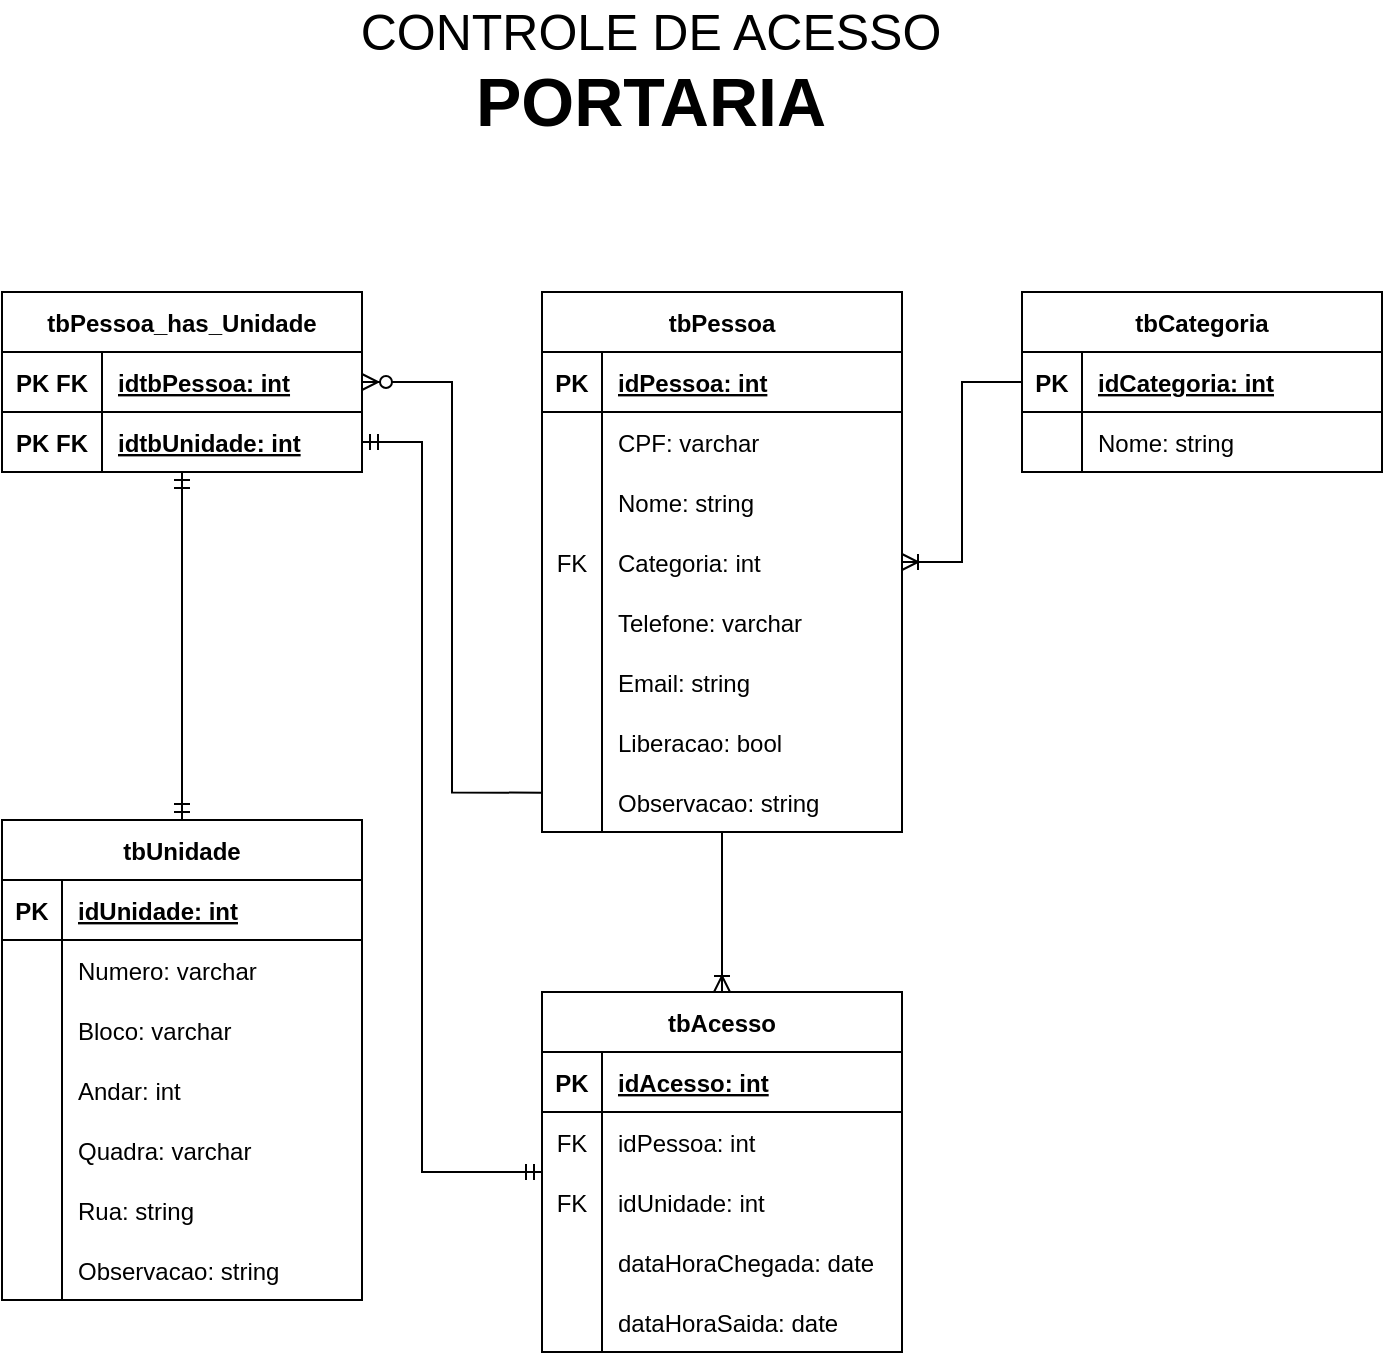 <mxfile version="17.5.0"><diagram id="QqvzTT7_As1qWLfqP-zI" name="Page-1"><mxGraphModel dx="1354" dy="735" grid="1" gridSize="10" guides="1" tooltips="1" connect="1" arrows="1" fold="1" page="1" pageScale="1" pageWidth="827" pageHeight="1169" math="0" shadow="0"><root><mxCell id="0"/><mxCell id="1" parent="0"/><mxCell id="xi8iKp92litRZ_I5tyQ1-2" value="tbPessoa" style="shape=table;startSize=30;container=1;collapsible=1;childLayout=tableLayout;fixedRows=1;rowLines=0;fontStyle=1;align=center;resizeLast=1;" vertex="1" parent="1"><mxGeometry x="360" y="190" width="180" height="270" as="geometry"><mxRectangle x="80" y="70" width="90" height="30" as="alternateBounds"/></mxGeometry></mxCell><mxCell id="xi8iKp92litRZ_I5tyQ1-3" value="" style="shape=tableRow;horizontal=0;startSize=0;swimlaneHead=0;swimlaneBody=0;fillColor=none;collapsible=0;dropTarget=0;points=[[0,0.5],[1,0.5]];portConstraint=eastwest;top=0;left=0;right=0;bottom=1;" vertex="1" parent="xi8iKp92litRZ_I5tyQ1-2"><mxGeometry y="30" width="180" height="30" as="geometry"/></mxCell><mxCell id="xi8iKp92litRZ_I5tyQ1-4" value="PK" style="shape=partialRectangle;connectable=0;fillColor=none;top=0;left=0;bottom=0;right=0;fontStyle=1;overflow=hidden;" vertex="1" parent="xi8iKp92litRZ_I5tyQ1-3"><mxGeometry width="30" height="30" as="geometry"><mxRectangle width="30" height="30" as="alternateBounds"/></mxGeometry></mxCell><mxCell id="xi8iKp92litRZ_I5tyQ1-5" value="idPessoa: int" style="shape=partialRectangle;connectable=0;fillColor=none;top=0;left=0;bottom=0;right=0;align=left;spacingLeft=6;fontStyle=5;overflow=hidden;" vertex="1" parent="xi8iKp92litRZ_I5tyQ1-3"><mxGeometry x="30" width="150" height="30" as="geometry"><mxRectangle width="150" height="30" as="alternateBounds"/></mxGeometry></mxCell><mxCell id="xi8iKp92litRZ_I5tyQ1-6" value="" style="shape=tableRow;horizontal=0;startSize=0;swimlaneHead=0;swimlaneBody=0;fillColor=none;collapsible=0;dropTarget=0;points=[[0,0.5],[1,0.5]];portConstraint=eastwest;top=0;left=0;right=0;bottom=0;" vertex="1" parent="xi8iKp92litRZ_I5tyQ1-2"><mxGeometry y="60" width="180" height="30" as="geometry"/></mxCell><mxCell id="xi8iKp92litRZ_I5tyQ1-7" value="" style="shape=partialRectangle;connectable=0;fillColor=none;top=0;left=0;bottom=0;right=0;editable=1;overflow=hidden;" vertex="1" parent="xi8iKp92litRZ_I5tyQ1-6"><mxGeometry width="30" height="30" as="geometry"><mxRectangle width="30" height="30" as="alternateBounds"/></mxGeometry></mxCell><mxCell id="xi8iKp92litRZ_I5tyQ1-8" value="CPF: varchar" style="shape=partialRectangle;connectable=0;fillColor=none;top=0;left=0;bottom=0;right=0;align=left;spacingLeft=6;overflow=hidden;" vertex="1" parent="xi8iKp92litRZ_I5tyQ1-6"><mxGeometry x="30" width="150" height="30" as="geometry"><mxRectangle width="150" height="30" as="alternateBounds"/></mxGeometry></mxCell><mxCell id="xi8iKp92litRZ_I5tyQ1-9" value="" style="shape=tableRow;horizontal=0;startSize=0;swimlaneHead=0;swimlaneBody=0;fillColor=none;collapsible=0;dropTarget=0;points=[[0,0.5],[1,0.5]];portConstraint=eastwest;top=0;left=0;right=0;bottom=0;" vertex="1" parent="xi8iKp92litRZ_I5tyQ1-2"><mxGeometry y="90" width="180" height="30" as="geometry"/></mxCell><mxCell id="xi8iKp92litRZ_I5tyQ1-10" value="" style="shape=partialRectangle;connectable=0;fillColor=none;top=0;left=0;bottom=0;right=0;editable=1;overflow=hidden;" vertex="1" parent="xi8iKp92litRZ_I5tyQ1-9"><mxGeometry width="30" height="30" as="geometry"><mxRectangle width="30" height="30" as="alternateBounds"/></mxGeometry></mxCell><mxCell id="xi8iKp92litRZ_I5tyQ1-11" value="Nome: string" style="shape=partialRectangle;connectable=0;fillColor=none;top=0;left=0;bottom=0;right=0;align=left;spacingLeft=6;overflow=hidden;" vertex="1" parent="xi8iKp92litRZ_I5tyQ1-9"><mxGeometry x="30" width="150" height="30" as="geometry"><mxRectangle width="150" height="30" as="alternateBounds"/></mxGeometry></mxCell><mxCell id="xi8iKp92litRZ_I5tyQ1-12" value="" style="shape=tableRow;horizontal=0;startSize=0;swimlaneHead=0;swimlaneBody=0;fillColor=none;collapsible=0;dropTarget=0;points=[[0,0.5],[1,0.5]];portConstraint=eastwest;top=0;left=0;right=0;bottom=0;" vertex="1" parent="xi8iKp92litRZ_I5tyQ1-2"><mxGeometry y="120" width="180" height="30" as="geometry"/></mxCell><mxCell id="xi8iKp92litRZ_I5tyQ1-13" value="FK" style="shape=partialRectangle;connectable=0;fillColor=none;top=0;left=0;bottom=0;right=0;editable=1;overflow=hidden;" vertex="1" parent="xi8iKp92litRZ_I5tyQ1-12"><mxGeometry width="30" height="30" as="geometry"><mxRectangle width="30" height="30" as="alternateBounds"/></mxGeometry></mxCell><mxCell id="xi8iKp92litRZ_I5tyQ1-14" value="Categoria: int" style="shape=partialRectangle;connectable=0;fillColor=none;top=0;left=0;bottom=0;right=0;align=left;spacingLeft=6;overflow=hidden;" vertex="1" parent="xi8iKp92litRZ_I5tyQ1-12"><mxGeometry x="30" width="150" height="30" as="geometry"><mxRectangle width="150" height="30" as="alternateBounds"/></mxGeometry></mxCell><mxCell id="xi8iKp92litRZ_I5tyQ1-15" value="" style="shape=tableRow;horizontal=0;startSize=0;swimlaneHead=0;swimlaneBody=0;fillColor=none;collapsible=0;dropTarget=0;points=[[0,0.5],[1,0.5]];portConstraint=eastwest;top=0;left=0;right=0;bottom=0;" vertex="1" parent="xi8iKp92litRZ_I5tyQ1-2"><mxGeometry y="150" width="180" height="30" as="geometry"/></mxCell><mxCell id="xi8iKp92litRZ_I5tyQ1-16" value="" style="shape=partialRectangle;connectable=0;fillColor=none;top=0;left=0;bottom=0;right=0;editable=1;overflow=hidden;" vertex="1" parent="xi8iKp92litRZ_I5tyQ1-15"><mxGeometry width="30" height="30" as="geometry"><mxRectangle width="30" height="30" as="alternateBounds"/></mxGeometry></mxCell><mxCell id="xi8iKp92litRZ_I5tyQ1-17" value="Telefone: varchar" style="shape=partialRectangle;connectable=0;fillColor=none;top=0;left=0;bottom=0;right=0;align=left;spacingLeft=6;overflow=hidden;" vertex="1" parent="xi8iKp92litRZ_I5tyQ1-15"><mxGeometry x="30" width="150" height="30" as="geometry"><mxRectangle width="150" height="30" as="alternateBounds"/></mxGeometry></mxCell><mxCell id="xi8iKp92litRZ_I5tyQ1-18" value="" style="shape=tableRow;horizontal=0;startSize=0;swimlaneHead=0;swimlaneBody=0;fillColor=none;collapsible=0;dropTarget=0;points=[[0,0.5],[1,0.5]];portConstraint=eastwest;top=0;left=0;right=0;bottom=0;" vertex="1" parent="xi8iKp92litRZ_I5tyQ1-2"><mxGeometry y="180" width="180" height="30" as="geometry"/></mxCell><mxCell id="xi8iKp92litRZ_I5tyQ1-19" value="" style="shape=partialRectangle;connectable=0;fillColor=none;top=0;left=0;bottom=0;right=0;editable=1;overflow=hidden;" vertex="1" parent="xi8iKp92litRZ_I5tyQ1-18"><mxGeometry width="30" height="30" as="geometry"><mxRectangle width="30" height="30" as="alternateBounds"/></mxGeometry></mxCell><mxCell id="xi8iKp92litRZ_I5tyQ1-20" value="Email: string" style="shape=partialRectangle;connectable=0;fillColor=none;top=0;left=0;bottom=0;right=0;align=left;spacingLeft=6;overflow=hidden;" vertex="1" parent="xi8iKp92litRZ_I5tyQ1-18"><mxGeometry x="30" width="150" height="30" as="geometry"><mxRectangle width="150" height="30" as="alternateBounds"/></mxGeometry></mxCell><mxCell id="xi8iKp92litRZ_I5tyQ1-21" value="" style="shape=tableRow;horizontal=0;startSize=0;swimlaneHead=0;swimlaneBody=0;fillColor=none;collapsible=0;dropTarget=0;points=[[0,0.5],[1,0.5]];portConstraint=eastwest;top=0;left=0;right=0;bottom=0;" vertex="1" parent="xi8iKp92litRZ_I5tyQ1-2"><mxGeometry y="210" width="180" height="30" as="geometry"/></mxCell><mxCell id="xi8iKp92litRZ_I5tyQ1-22" value="" style="shape=partialRectangle;connectable=0;fillColor=none;top=0;left=0;bottom=0;right=0;editable=1;overflow=hidden;" vertex="1" parent="xi8iKp92litRZ_I5tyQ1-21"><mxGeometry width="30" height="30" as="geometry"><mxRectangle width="30" height="30" as="alternateBounds"/></mxGeometry></mxCell><mxCell id="xi8iKp92litRZ_I5tyQ1-23" value="Liberacao: bool" style="shape=partialRectangle;connectable=0;fillColor=none;top=0;left=0;bottom=0;right=0;align=left;spacingLeft=6;overflow=hidden;" vertex="1" parent="xi8iKp92litRZ_I5tyQ1-21"><mxGeometry x="30" width="150" height="30" as="geometry"><mxRectangle width="150" height="30" as="alternateBounds"/></mxGeometry></mxCell><mxCell id="xi8iKp92litRZ_I5tyQ1-24" value="" style="shape=tableRow;horizontal=0;startSize=0;swimlaneHead=0;swimlaneBody=0;fillColor=none;collapsible=0;dropTarget=0;points=[[0,0.5],[1,0.5]];portConstraint=eastwest;top=0;left=0;right=0;bottom=0;" vertex="1" parent="xi8iKp92litRZ_I5tyQ1-2"><mxGeometry y="240" width="180" height="30" as="geometry"/></mxCell><mxCell id="xi8iKp92litRZ_I5tyQ1-25" value="" style="shape=partialRectangle;connectable=0;fillColor=none;top=0;left=0;bottom=0;right=0;editable=1;overflow=hidden;" vertex="1" parent="xi8iKp92litRZ_I5tyQ1-24"><mxGeometry width="30" height="30" as="geometry"><mxRectangle width="30" height="30" as="alternateBounds"/></mxGeometry></mxCell><mxCell id="xi8iKp92litRZ_I5tyQ1-26" value="Observacao: string" style="shape=partialRectangle;connectable=0;fillColor=none;top=0;left=0;bottom=0;right=0;align=left;spacingLeft=6;overflow=hidden;" vertex="1" parent="xi8iKp92litRZ_I5tyQ1-24"><mxGeometry x="30" width="150" height="30" as="geometry"><mxRectangle width="150" height="30" as="alternateBounds"/></mxGeometry></mxCell><mxCell id="xi8iKp92litRZ_I5tyQ1-30" value="tbUnidade" style="shape=table;startSize=30;container=1;collapsible=1;childLayout=tableLayout;fixedRows=1;rowLines=0;fontStyle=1;align=center;resizeLast=1;" vertex="1" parent="1"><mxGeometry x="90" y="454" width="180" height="240" as="geometry"><mxRectangle x="80" y="70" width="90" height="30" as="alternateBounds"/></mxGeometry></mxCell><mxCell id="xi8iKp92litRZ_I5tyQ1-31" value="" style="shape=tableRow;horizontal=0;startSize=0;swimlaneHead=0;swimlaneBody=0;fillColor=none;collapsible=0;dropTarget=0;points=[[0,0.5],[1,0.5]];portConstraint=eastwest;top=0;left=0;right=0;bottom=1;" vertex="1" parent="xi8iKp92litRZ_I5tyQ1-30"><mxGeometry y="30" width="180" height="30" as="geometry"/></mxCell><mxCell id="xi8iKp92litRZ_I5tyQ1-32" value="PK" style="shape=partialRectangle;connectable=0;fillColor=none;top=0;left=0;bottom=0;right=0;fontStyle=1;overflow=hidden;" vertex="1" parent="xi8iKp92litRZ_I5tyQ1-31"><mxGeometry width="30" height="30" as="geometry"><mxRectangle width="30" height="30" as="alternateBounds"/></mxGeometry></mxCell><mxCell id="xi8iKp92litRZ_I5tyQ1-33" value="idUnidade: int" style="shape=partialRectangle;connectable=0;fillColor=none;top=0;left=0;bottom=0;right=0;align=left;spacingLeft=6;fontStyle=5;overflow=hidden;" vertex="1" parent="xi8iKp92litRZ_I5tyQ1-31"><mxGeometry x="30" width="150" height="30" as="geometry"><mxRectangle width="150" height="30" as="alternateBounds"/></mxGeometry></mxCell><mxCell id="xi8iKp92litRZ_I5tyQ1-34" value="" style="shape=tableRow;horizontal=0;startSize=0;swimlaneHead=0;swimlaneBody=0;fillColor=none;collapsible=0;dropTarget=0;points=[[0,0.5],[1,0.5]];portConstraint=eastwest;top=0;left=0;right=0;bottom=0;" vertex="1" parent="xi8iKp92litRZ_I5tyQ1-30"><mxGeometry y="60" width="180" height="30" as="geometry"/></mxCell><mxCell id="xi8iKp92litRZ_I5tyQ1-35" value="" style="shape=partialRectangle;connectable=0;fillColor=none;top=0;left=0;bottom=0;right=0;editable=1;overflow=hidden;" vertex="1" parent="xi8iKp92litRZ_I5tyQ1-34"><mxGeometry width="30" height="30" as="geometry"><mxRectangle width="30" height="30" as="alternateBounds"/></mxGeometry></mxCell><mxCell id="xi8iKp92litRZ_I5tyQ1-36" value="Numero: varchar" style="shape=partialRectangle;connectable=0;fillColor=none;top=0;left=0;bottom=0;right=0;align=left;spacingLeft=6;overflow=hidden;" vertex="1" parent="xi8iKp92litRZ_I5tyQ1-34"><mxGeometry x="30" width="150" height="30" as="geometry"><mxRectangle width="150" height="30" as="alternateBounds"/></mxGeometry></mxCell><mxCell id="xi8iKp92litRZ_I5tyQ1-37" value="" style="shape=tableRow;horizontal=0;startSize=0;swimlaneHead=0;swimlaneBody=0;fillColor=none;collapsible=0;dropTarget=0;points=[[0,0.5],[1,0.5]];portConstraint=eastwest;top=0;left=0;right=0;bottom=0;" vertex="1" parent="xi8iKp92litRZ_I5tyQ1-30"><mxGeometry y="90" width="180" height="30" as="geometry"/></mxCell><mxCell id="xi8iKp92litRZ_I5tyQ1-38" value="" style="shape=partialRectangle;connectable=0;fillColor=none;top=0;left=0;bottom=0;right=0;editable=1;overflow=hidden;" vertex="1" parent="xi8iKp92litRZ_I5tyQ1-37"><mxGeometry width="30" height="30" as="geometry"><mxRectangle width="30" height="30" as="alternateBounds"/></mxGeometry></mxCell><mxCell id="xi8iKp92litRZ_I5tyQ1-39" value="Bloco: varchar" style="shape=partialRectangle;connectable=0;fillColor=none;top=0;left=0;bottom=0;right=0;align=left;spacingLeft=6;overflow=hidden;" vertex="1" parent="xi8iKp92litRZ_I5tyQ1-37"><mxGeometry x="30" width="150" height="30" as="geometry"><mxRectangle width="150" height="30" as="alternateBounds"/></mxGeometry></mxCell><mxCell id="xi8iKp92litRZ_I5tyQ1-40" value="" style="shape=tableRow;horizontal=0;startSize=0;swimlaneHead=0;swimlaneBody=0;fillColor=none;collapsible=0;dropTarget=0;points=[[0,0.5],[1,0.5]];portConstraint=eastwest;top=0;left=0;right=0;bottom=0;" vertex="1" parent="xi8iKp92litRZ_I5tyQ1-30"><mxGeometry y="120" width="180" height="30" as="geometry"/></mxCell><mxCell id="xi8iKp92litRZ_I5tyQ1-41" value="" style="shape=partialRectangle;connectable=0;fillColor=none;top=0;left=0;bottom=0;right=0;editable=1;overflow=hidden;" vertex="1" parent="xi8iKp92litRZ_I5tyQ1-40"><mxGeometry width="30" height="30" as="geometry"><mxRectangle width="30" height="30" as="alternateBounds"/></mxGeometry></mxCell><mxCell id="xi8iKp92litRZ_I5tyQ1-42" value="Andar: int" style="shape=partialRectangle;connectable=0;fillColor=none;top=0;left=0;bottom=0;right=0;align=left;spacingLeft=6;overflow=hidden;" vertex="1" parent="xi8iKp92litRZ_I5tyQ1-40"><mxGeometry x="30" width="150" height="30" as="geometry"><mxRectangle width="150" height="30" as="alternateBounds"/></mxGeometry></mxCell><mxCell id="xi8iKp92litRZ_I5tyQ1-43" value="" style="shape=tableRow;horizontal=0;startSize=0;swimlaneHead=0;swimlaneBody=0;fillColor=none;collapsible=0;dropTarget=0;points=[[0,0.5],[1,0.5]];portConstraint=eastwest;top=0;left=0;right=0;bottom=0;" vertex="1" parent="xi8iKp92litRZ_I5tyQ1-30"><mxGeometry y="150" width="180" height="30" as="geometry"/></mxCell><mxCell id="xi8iKp92litRZ_I5tyQ1-44" value="" style="shape=partialRectangle;connectable=0;fillColor=none;top=0;left=0;bottom=0;right=0;editable=1;overflow=hidden;" vertex="1" parent="xi8iKp92litRZ_I5tyQ1-43"><mxGeometry width="30" height="30" as="geometry"><mxRectangle width="30" height="30" as="alternateBounds"/></mxGeometry></mxCell><mxCell id="xi8iKp92litRZ_I5tyQ1-45" value="Quadra: varchar" style="shape=partialRectangle;connectable=0;fillColor=none;top=0;left=0;bottom=0;right=0;align=left;spacingLeft=6;overflow=hidden;" vertex="1" parent="xi8iKp92litRZ_I5tyQ1-43"><mxGeometry x="30" width="150" height="30" as="geometry"><mxRectangle width="150" height="30" as="alternateBounds"/></mxGeometry></mxCell><mxCell id="xi8iKp92litRZ_I5tyQ1-46" value="" style="shape=tableRow;horizontal=0;startSize=0;swimlaneHead=0;swimlaneBody=0;fillColor=none;collapsible=0;dropTarget=0;points=[[0,0.5],[1,0.5]];portConstraint=eastwest;top=0;left=0;right=0;bottom=0;" vertex="1" parent="xi8iKp92litRZ_I5tyQ1-30"><mxGeometry y="180" width="180" height="30" as="geometry"/></mxCell><mxCell id="xi8iKp92litRZ_I5tyQ1-47" value="" style="shape=partialRectangle;connectable=0;fillColor=none;top=0;left=0;bottom=0;right=0;editable=1;overflow=hidden;" vertex="1" parent="xi8iKp92litRZ_I5tyQ1-46"><mxGeometry width="30" height="30" as="geometry"><mxRectangle width="30" height="30" as="alternateBounds"/></mxGeometry></mxCell><mxCell id="xi8iKp92litRZ_I5tyQ1-48" value="Rua: string    " style="shape=partialRectangle;connectable=0;fillColor=none;top=0;left=0;bottom=0;right=0;align=left;spacingLeft=6;overflow=hidden;" vertex="1" parent="xi8iKp92litRZ_I5tyQ1-46"><mxGeometry x="30" width="150" height="30" as="geometry"><mxRectangle width="150" height="30" as="alternateBounds"/></mxGeometry></mxCell><mxCell id="xi8iKp92litRZ_I5tyQ1-49" value="" style="shape=tableRow;horizontal=0;startSize=0;swimlaneHead=0;swimlaneBody=0;fillColor=none;collapsible=0;dropTarget=0;points=[[0,0.5],[1,0.5]];portConstraint=eastwest;top=0;left=0;right=0;bottom=0;" vertex="1" parent="xi8iKp92litRZ_I5tyQ1-30"><mxGeometry y="210" width="180" height="30" as="geometry"/></mxCell><mxCell id="xi8iKp92litRZ_I5tyQ1-50" value="" style="shape=partialRectangle;connectable=0;fillColor=none;top=0;left=0;bottom=0;right=0;editable=1;overflow=hidden;" vertex="1" parent="xi8iKp92litRZ_I5tyQ1-49"><mxGeometry width="30" height="30" as="geometry"><mxRectangle width="30" height="30" as="alternateBounds"/></mxGeometry></mxCell><mxCell id="xi8iKp92litRZ_I5tyQ1-51" value="Observacao: string" style="shape=partialRectangle;connectable=0;fillColor=none;top=0;left=0;bottom=0;right=0;align=left;spacingLeft=6;overflow=hidden;" vertex="1" parent="xi8iKp92litRZ_I5tyQ1-49"><mxGeometry x="30" width="150" height="30" as="geometry"><mxRectangle width="150" height="30" as="alternateBounds"/></mxGeometry></mxCell><mxCell id="xi8iKp92litRZ_I5tyQ1-56" value="tbPessoa_has_Unidade" style="shape=table;startSize=30;container=1;collapsible=1;childLayout=tableLayout;fixedRows=1;rowLines=0;fontStyle=1;align=center;resizeLast=1;" vertex="1" parent="1"><mxGeometry x="90" y="190" width="180" height="90" as="geometry"><mxRectangle x="80" y="70" width="90" height="30" as="alternateBounds"/></mxGeometry></mxCell><mxCell id="xi8iKp92litRZ_I5tyQ1-57" value="" style="shape=tableRow;horizontal=0;startSize=0;swimlaneHead=0;swimlaneBody=0;fillColor=none;collapsible=0;dropTarget=0;points=[[0,0.5],[1,0.5]];portConstraint=eastwest;top=0;left=0;right=0;bottom=1;" vertex="1" parent="xi8iKp92litRZ_I5tyQ1-56"><mxGeometry y="30" width="180" height="30" as="geometry"/></mxCell><mxCell id="xi8iKp92litRZ_I5tyQ1-58" value="PK FK" style="shape=partialRectangle;connectable=0;fillColor=none;top=0;left=0;bottom=0;right=0;fontStyle=1;overflow=hidden;" vertex="1" parent="xi8iKp92litRZ_I5tyQ1-57"><mxGeometry width="50" height="30" as="geometry"><mxRectangle width="50" height="30" as="alternateBounds"/></mxGeometry></mxCell><mxCell id="xi8iKp92litRZ_I5tyQ1-59" value="idtbPessoa: int" style="shape=partialRectangle;connectable=0;fillColor=none;top=0;left=0;bottom=0;right=0;align=left;spacingLeft=6;fontStyle=5;overflow=hidden;" vertex="1" parent="xi8iKp92litRZ_I5tyQ1-57"><mxGeometry x="50" width="130" height="30" as="geometry"><mxRectangle width="130" height="30" as="alternateBounds"/></mxGeometry></mxCell><mxCell id="xi8iKp92litRZ_I5tyQ1-82" value="" style="shape=tableRow;horizontal=0;startSize=0;swimlaneHead=0;swimlaneBody=0;fillColor=none;collapsible=0;dropTarget=0;points=[[0,0.5],[1,0.5]];portConstraint=eastwest;top=0;left=0;right=0;bottom=1;" vertex="1" parent="xi8iKp92litRZ_I5tyQ1-56"><mxGeometry y="60" width="180" height="30" as="geometry"/></mxCell><mxCell id="xi8iKp92litRZ_I5tyQ1-83" value="PK FK" style="shape=partialRectangle;connectable=0;fillColor=none;top=0;left=0;bottom=0;right=0;fontStyle=1;overflow=hidden;" vertex="1" parent="xi8iKp92litRZ_I5tyQ1-82"><mxGeometry width="50" height="30" as="geometry"><mxRectangle width="50" height="30" as="alternateBounds"/></mxGeometry></mxCell><mxCell id="xi8iKp92litRZ_I5tyQ1-84" value="idtbUnidade: int" style="shape=partialRectangle;connectable=0;fillColor=none;top=0;left=0;bottom=0;right=0;align=left;spacingLeft=6;fontStyle=5;overflow=hidden;" vertex="1" parent="xi8iKp92litRZ_I5tyQ1-82"><mxGeometry x="50" width="130" height="30" as="geometry"><mxRectangle width="130" height="30" as="alternateBounds"/></mxGeometry></mxCell><mxCell id="xi8iKp92litRZ_I5tyQ1-85" value="tbAcesso" style="shape=table;startSize=30;container=1;collapsible=1;childLayout=tableLayout;fixedRows=1;rowLines=0;fontStyle=1;align=center;resizeLast=1;" vertex="1" parent="1"><mxGeometry x="360" y="540" width="180" height="180" as="geometry"><mxRectangle x="80" y="70" width="90" height="30" as="alternateBounds"/></mxGeometry></mxCell><mxCell id="xi8iKp92litRZ_I5tyQ1-86" value="" style="shape=tableRow;horizontal=0;startSize=0;swimlaneHead=0;swimlaneBody=0;fillColor=none;collapsible=0;dropTarget=0;points=[[0,0.5],[1,0.5]];portConstraint=eastwest;top=0;left=0;right=0;bottom=1;" vertex="1" parent="xi8iKp92litRZ_I5tyQ1-85"><mxGeometry y="30" width="180" height="30" as="geometry"/></mxCell><mxCell id="xi8iKp92litRZ_I5tyQ1-87" value="PK" style="shape=partialRectangle;connectable=0;fillColor=none;top=0;left=0;bottom=0;right=0;fontStyle=1;overflow=hidden;" vertex="1" parent="xi8iKp92litRZ_I5tyQ1-86"><mxGeometry width="30" height="30" as="geometry"><mxRectangle width="30" height="30" as="alternateBounds"/></mxGeometry></mxCell><mxCell id="xi8iKp92litRZ_I5tyQ1-88" value="idAcesso: int" style="shape=partialRectangle;connectable=0;fillColor=none;top=0;left=0;bottom=0;right=0;align=left;spacingLeft=6;fontStyle=5;overflow=hidden;" vertex="1" parent="xi8iKp92litRZ_I5tyQ1-86"><mxGeometry x="30" width="150" height="30" as="geometry"><mxRectangle width="150" height="30" as="alternateBounds"/></mxGeometry></mxCell><mxCell id="xi8iKp92litRZ_I5tyQ1-89" value="" style="shape=tableRow;horizontal=0;startSize=0;swimlaneHead=0;swimlaneBody=0;fillColor=none;collapsible=0;dropTarget=0;points=[[0,0.5],[1,0.5]];portConstraint=eastwest;top=0;left=0;right=0;bottom=0;" vertex="1" parent="xi8iKp92litRZ_I5tyQ1-85"><mxGeometry y="60" width="180" height="30" as="geometry"/></mxCell><mxCell id="xi8iKp92litRZ_I5tyQ1-90" value="FK" style="shape=partialRectangle;connectable=0;fillColor=none;top=0;left=0;bottom=0;right=0;editable=1;overflow=hidden;" vertex="1" parent="xi8iKp92litRZ_I5tyQ1-89"><mxGeometry width="30" height="30" as="geometry"><mxRectangle width="30" height="30" as="alternateBounds"/></mxGeometry></mxCell><mxCell id="xi8iKp92litRZ_I5tyQ1-91" value="idPessoa: int" style="shape=partialRectangle;connectable=0;fillColor=none;top=0;left=0;bottom=0;right=0;align=left;spacingLeft=6;overflow=hidden;" vertex="1" parent="xi8iKp92litRZ_I5tyQ1-89"><mxGeometry x="30" width="150" height="30" as="geometry"><mxRectangle width="150" height="30" as="alternateBounds"/></mxGeometry></mxCell><mxCell id="xi8iKp92litRZ_I5tyQ1-92" value="" style="shape=tableRow;horizontal=0;startSize=0;swimlaneHead=0;swimlaneBody=0;fillColor=none;collapsible=0;dropTarget=0;points=[[0,0.5],[1,0.5]];portConstraint=eastwest;top=0;left=0;right=0;bottom=0;" vertex="1" parent="xi8iKp92litRZ_I5tyQ1-85"><mxGeometry y="90" width="180" height="30" as="geometry"/></mxCell><mxCell id="xi8iKp92litRZ_I5tyQ1-93" value="FK" style="shape=partialRectangle;connectable=0;fillColor=none;top=0;left=0;bottom=0;right=0;editable=1;overflow=hidden;" vertex="1" parent="xi8iKp92litRZ_I5tyQ1-92"><mxGeometry width="30" height="30" as="geometry"><mxRectangle width="30" height="30" as="alternateBounds"/></mxGeometry></mxCell><mxCell id="xi8iKp92litRZ_I5tyQ1-94" value="idUnidade: int" style="shape=partialRectangle;connectable=0;fillColor=none;top=0;left=0;bottom=0;right=0;align=left;spacingLeft=6;overflow=hidden;" vertex="1" parent="xi8iKp92litRZ_I5tyQ1-92"><mxGeometry x="30" width="150" height="30" as="geometry"><mxRectangle width="150" height="30" as="alternateBounds"/></mxGeometry></mxCell><mxCell id="xi8iKp92litRZ_I5tyQ1-95" value="" style="shape=tableRow;horizontal=0;startSize=0;swimlaneHead=0;swimlaneBody=0;fillColor=none;collapsible=0;dropTarget=0;points=[[0,0.5],[1,0.5]];portConstraint=eastwest;top=0;left=0;right=0;bottom=0;" vertex="1" parent="xi8iKp92litRZ_I5tyQ1-85"><mxGeometry y="120" width="180" height="30" as="geometry"/></mxCell><mxCell id="xi8iKp92litRZ_I5tyQ1-96" value="" style="shape=partialRectangle;connectable=0;fillColor=none;top=0;left=0;bottom=0;right=0;editable=1;overflow=hidden;" vertex="1" parent="xi8iKp92litRZ_I5tyQ1-95"><mxGeometry width="30" height="30" as="geometry"><mxRectangle width="30" height="30" as="alternateBounds"/></mxGeometry></mxCell><mxCell id="xi8iKp92litRZ_I5tyQ1-97" value="dataHoraChegada: date" style="shape=partialRectangle;connectable=0;fillColor=none;top=0;left=0;bottom=0;right=0;align=left;spacingLeft=6;overflow=hidden;" vertex="1" parent="xi8iKp92litRZ_I5tyQ1-95"><mxGeometry x="30" width="150" height="30" as="geometry"><mxRectangle width="150" height="30" as="alternateBounds"/></mxGeometry></mxCell><mxCell id="xi8iKp92litRZ_I5tyQ1-98" value="" style="shape=tableRow;horizontal=0;startSize=0;swimlaneHead=0;swimlaneBody=0;fillColor=none;collapsible=0;dropTarget=0;points=[[0,0.5],[1,0.5]];portConstraint=eastwest;top=0;left=0;right=0;bottom=0;" vertex="1" parent="xi8iKp92litRZ_I5tyQ1-85"><mxGeometry y="150" width="180" height="30" as="geometry"/></mxCell><mxCell id="xi8iKp92litRZ_I5tyQ1-99" value="" style="shape=partialRectangle;connectable=0;fillColor=none;top=0;left=0;bottom=0;right=0;editable=1;overflow=hidden;" vertex="1" parent="xi8iKp92litRZ_I5tyQ1-98"><mxGeometry width="30" height="30" as="geometry"><mxRectangle width="30" height="30" as="alternateBounds"/></mxGeometry></mxCell><mxCell id="xi8iKp92litRZ_I5tyQ1-100" value="dataHoraSaida: date" style="shape=partialRectangle;connectable=0;fillColor=none;top=0;left=0;bottom=0;right=0;align=left;spacingLeft=6;overflow=hidden;" vertex="1" parent="xi8iKp92litRZ_I5tyQ1-98"><mxGeometry x="30" width="150" height="30" as="geometry"><mxRectangle width="150" height="30" as="alternateBounds"/></mxGeometry></mxCell><mxCell id="xi8iKp92litRZ_I5tyQ1-108" value="tbCategoria" style="shape=table;startSize=30;container=1;collapsible=1;childLayout=tableLayout;fixedRows=1;rowLines=0;fontStyle=1;align=center;resizeLast=1;" vertex="1" parent="1"><mxGeometry x="600" y="190" width="180" height="90" as="geometry"><mxRectangle x="80" y="70" width="90" height="30" as="alternateBounds"/></mxGeometry></mxCell><mxCell id="xi8iKp92litRZ_I5tyQ1-109" value="" style="shape=tableRow;horizontal=0;startSize=0;swimlaneHead=0;swimlaneBody=0;fillColor=none;collapsible=0;dropTarget=0;points=[[0,0.5],[1,0.5]];portConstraint=eastwest;top=0;left=0;right=0;bottom=1;" vertex="1" parent="xi8iKp92litRZ_I5tyQ1-108"><mxGeometry y="30" width="180" height="30" as="geometry"/></mxCell><mxCell id="xi8iKp92litRZ_I5tyQ1-110" value="PK" style="shape=partialRectangle;connectable=0;fillColor=none;top=0;left=0;bottom=0;right=0;fontStyle=1;overflow=hidden;" vertex="1" parent="xi8iKp92litRZ_I5tyQ1-109"><mxGeometry width="30" height="30" as="geometry"><mxRectangle width="30" height="30" as="alternateBounds"/></mxGeometry></mxCell><mxCell id="xi8iKp92litRZ_I5tyQ1-111" value="idCategoria: int" style="shape=partialRectangle;connectable=0;fillColor=none;top=0;left=0;bottom=0;right=0;align=left;spacingLeft=6;fontStyle=5;overflow=hidden;" vertex="1" parent="xi8iKp92litRZ_I5tyQ1-109"><mxGeometry x="30" width="150" height="30" as="geometry"><mxRectangle width="150" height="30" as="alternateBounds"/></mxGeometry></mxCell><mxCell id="xi8iKp92litRZ_I5tyQ1-112" value="" style="shape=tableRow;horizontal=0;startSize=0;swimlaneHead=0;swimlaneBody=0;fillColor=none;collapsible=0;dropTarget=0;points=[[0,0.5],[1,0.5]];portConstraint=eastwest;top=0;left=0;right=0;bottom=0;" vertex="1" parent="xi8iKp92litRZ_I5tyQ1-108"><mxGeometry y="60" width="180" height="30" as="geometry"/></mxCell><mxCell id="xi8iKp92litRZ_I5tyQ1-113" value="" style="shape=partialRectangle;connectable=0;fillColor=none;top=0;left=0;bottom=0;right=0;editable=1;overflow=hidden;" vertex="1" parent="xi8iKp92litRZ_I5tyQ1-112"><mxGeometry width="30" height="30" as="geometry"><mxRectangle width="30" height="30" as="alternateBounds"/></mxGeometry></mxCell><mxCell id="xi8iKp92litRZ_I5tyQ1-114" value="Nome: string" style="shape=partialRectangle;connectable=0;fillColor=none;top=0;left=0;bottom=0;right=0;align=left;spacingLeft=6;overflow=hidden;" vertex="1" parent="xi8iKp92litRZ_I5tyQ1-112"><mxGeometry x="30" width="150" height="30" as="geometry"><mxRectangle width="150" height="30" as="alternateBounds"/></mxGeometry></mxCell><mxCell id="xi8iKp92litRZ_I5tyQ1-127" value="&lt;div style=&quot;font-size: 25px&quot;&gt;CONTROLE DE ACESSO&lt;/div&gt;&lt;div style=&quot;font-size: 21px&quot;&gt;&lt;font size=&quot;1&quot;&gt;&lt;b style=&quot;font-size: 34px&quot;&gt;PORTARIA&lt;/b&gt;&lt;/font&gt;&lt;/div&gt;" style="text;html=1;resizable=0;autosize=1;align=center;verticalAlign=middle;points=[];fillColor=none;strokeColor=none;rounded=0;fontSize=21;" vertex="1" parent="1"><mxGeometry x="259" y="50" width="310" height="60" as="geometry"/></mxCell><mxCell id="xi8iKp92litRZ_I5tyQ1-128" value="" style="edgeStyle=entityRelationEdgeStyle;fontSize=12;html=1;endArrow=ERoneToMany;rounded=0;entryX=1;entryY=0.5;entryDx=0;entryDy=0;exitX=0;exitY=0.5;exitDx=0;exitDy=0;" edge="1" parent="1" source="xi8iKp92litRZ_I5tyQ1-109" target="xi8iKp92litRZ_I5tyQ1-12"><mxGeometry width="100" height="100" relative="1" as="geometry"><mxPoint x="566" y="150" as="sourcePoint"/><mxPoint x="666" y="50" as="targetPoint"/></mxGeometry></mxCell><mxCell id="xi8iKp92litRZ_I5tyQ1-134" value="" style="edgeStyle=orthogonalEdgeStyle;fontSize=12;html=1;endArrow=ERzeroToMany;endFill=1;rounded=0;entryX=1;entryY=0.5;entryDx=0;entryDy=0;exitX=0;exitY=0.344;exitDx=0;exitDy=0;exitPerimeter=0;" edge="1" parent="1" source="xi8iKp92litRZ_I5tyQ1-24" target="xi8iKp92litRZ_I5tyQ1-57"><mxGeometry width="100" height="100" relative="1" as="geometry"><mxPoint x="60" y="630" as="sourcePoint"/><mxPoint x="160" y="530" as="targetPoint"/></mxGeometry></mxCell><mxCell id="xi8iKp92litRZ_I5tyQ1-138" value="" style="fontSize=12;html=1;endArrow=ERmandOne;startArrow=ERmandOne;rounded=0;sketch=0;jumpStyle=none;" edge="1" parent="1" source="xi8iKp92litRZ_I5tyQ1-30" target="xi8iKp92litRZ_I5tyQ1-82"><mxGeometry width="100" height="100" relative="1" as="geometry"><mxPoint x="20" y="550" as="sourcePoint"/><mxPoint x="140" y="350" as="targetPoint"/></mxGeometry></mxCell><mxCell id="xi8iKp92litRZ_I5tyQ1-140" value="" style="fontSize=12;html=1;endArrow=ERoneToMany;rounded=0;sketch=0;jumpStyle=none;entryX=0.5;entryY=0;entryDx=0;entryDy=0;exitX=0.5;exitY=1;exitDx=0;exitDy=0;" edge="1" parent="1" source="xi8iKp92litRZ_I5tyQ1-2" target="xi8iKp92litRZ_I5tyQ1-85"><mxGeometry width="100" height="100" relative="1" as="geometry"><mxPoint x="290" y="590" as="sourcePoint"/><mxPoint x="390" y="490" as="targetPoint"/></mxGeometry></mxCell><mxCell id="xi8iKp92litRZ_I5tyQ1-141" value="" style="edgeStyle=orthogonalEdgeStyle;fontSize=12;html=1;endArrow=ERmandOne;startArrow=ERmandOne;rounded=0;sketch=0;jumpStyle=none;" edge="1" parent="1" source="xi8iKp92litRZ_I5tyQ1-85" target="xi8iKp92litRZ_I5tyQ1-82"><mxGeometry width="100" height="100" relative="1" as="geometry"><mxPoint x="340" y="550" as="sourcePoint"/><mxPoint x="250" y="380" as="targetPoint"/><Array as="points"><mxPoint x="300" y="630"/><mxPoint x="300" y="265"/></Array></mxGeometry></mxCell></root></mxGraphModel></diagram></mxfile>